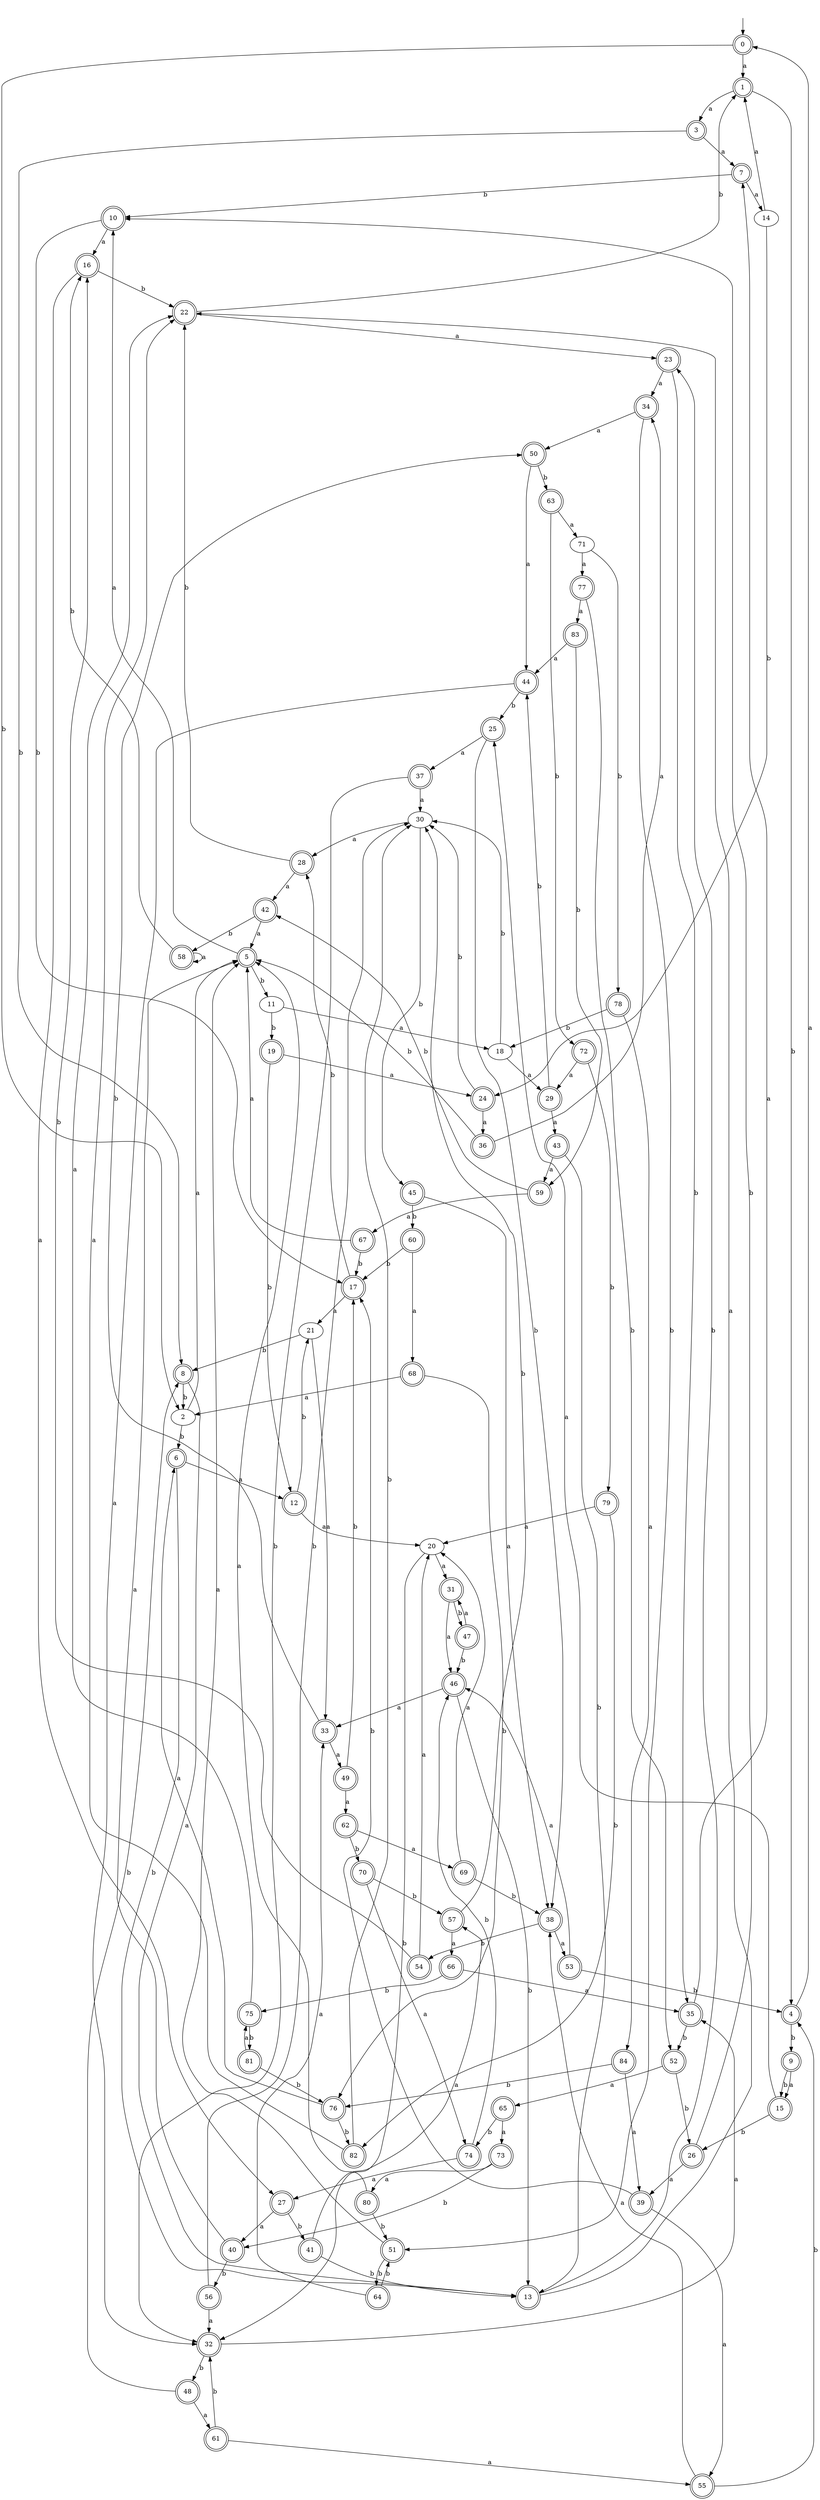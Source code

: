 digraph RandomDFA {
  __start0 [label="", shape=none];
  __start0 -> 0 [label=""];
  0 [shape=circle] [shape=doublecircle]
  0 -> 1 [label="a"]
  0 -> 2 [label="b"]
  1 [shape=doublecircle]
  1 -> 3 [label="a"]
  1 -> 4 [label="b"]
  2
  2 -> 5 [label="a"]
  2 -> 6 [label="b"]
  3 [shape=doublecircle]
  3 -> 7 [label="a"]
  3 -> 8 [label="b"]
  4 [shape=doublecircle]
  4 -> 0 [label="a"]
  4 -> 9 [label="b"]
  5 [shape=doublecircle]
  5 -> 10 [label="a"]
  5 -> 11 [label="b"]
  6 [shape=doublecircle]
  6 -> 12 [label="a"]
  6 -> 13 [label="b"]
  7 [shape=doublecircle]
  7 -> 14 [label="a"]
  7 -> 10 [label="b"]
  8 [shape=doublecircle]
  8 -> 13 [label="a"]
  8 -> 2 [label="b"]
  9 [shape=doublecircle]
  9 -> 15 [label="a"]
  9 -> 15 [label="b"]
  10 [shape=doublecircle]
  10 -> 16 [label="a"]
  10 -> 17 [label="b"]
  11
  11 -> 18 [label="a"]
  11 -> 19 [label="b"]
  12 [shape=doublecircle]
  12 -> 20 [label="a"]
  12 -> 21 [label="b"]
  13 [shape=doublecircle]
  13 -> 22 [label="a"]
  13 -> 23 [label="b"]
  14
  14 -> 1 [label="a"]
  14 -> 24 [label="b"]
  15 [shape=doublecircle]
  15 -> 25 [label="a"]
  15 -> 26 [label="b"]
  16 [shape=doublecircle]
  16 -> 27 [label="a"]
  16 -> 22 [label="b"]
  17 [shape=doublecircle]
  17 -> 21 [label="a"]
  17 -> 28 [label="b"]
  18
  18 -> 29 [label="a"]
  18 -> 30 [label="b"]
  19 [shape=doublecircle]
  19 -> 24 [label="a"]
  19 -> 12 [label="b"]
  20
  20 -> 31 [label="a"]
  20 -> 32 [label="b"]
  21
  21 -> 33 [label="a"]
  21 -> 8 [label="b"]
  22 [shape=doublecircle]
  22 -> 23 [label="a"]
  22 -> 1 [label="b"]
  23 [shape=doublecircle]
  23 -> 34 [label="a"]
  23 -> 35 [label="b"]
  24 [shape=doublecircle]
  24 -> 36 [label="a"]
  24 -> 30 [label="b"]
  25 [shape=doublecircle]
  25 -> 37 [label="a"]
  25 -> 38 [label="b"]
  26 [shape=doublecircle]
  26 -> 39 [label="a"]
  26 -> 10 [label="b"]
  27 [shape=doublecircle]
  27 -> 40 [label="a"]
  27 -> 41 [label="b"]
  28 [shape=doublecircle]
  28 -> 42 [label="a"]
  28 -> 22 [label="b"]
  29 [shape=doublecircle]
  29 -> 43 [label="a"]
  29 -> 44 [label="b"]
  30
  30 -> 28 [label="a"]
  30 -> 45 [label="b"]
  31 [shape=doublecircle]
  31 -> 46 [label="a"]
  31 -> 47 [label="b"]
  32 [shape=doublecircle]
  32 -> 35 [label="a"]
  32 -> 48 [label="b"]
  33 [shape=doublecircle]
  33 -> 49 [label="a"]
  33 -> 50 [label="b"]
  34 [shape=doublecircle]
  34 -> 50 [label="a"]
  34 -> 51 [label="b"]
  35 [shape=doublecircle]
  35 -> 7 [label="a"]
  35 -> 52 [label="b"]
  36 [shape=doublecircle]
  36 -> 34 [label="a"]
  36 -> 5 [label="b"]
  37 [shape=doublecircle]
  37 -> 30 [label="a"]
  37 -> 32 [label="b"]
  38 [shape=doublecircle]
  38 -> 53 [label="a"]
  38 -> 54 [label="b"]
  39 [shape=doublecircle]
  39 -> 55 [label="a"]
  39 -> 17 [label="b"]
  40 [shape=doublecircle]
  40 -> 5 [label="a"]
  40 -> 56 [label="b"]
  41 [shape=doublecircle]
  41 -> 57 [label="a"]
  41 -> 13 [label="b"]
  42 [shape=doublecircle]
  42 -> 5 [label="a"]
  42 -> 58 [label="b"]
  43 [shape=doublecircle]
  43 -> 59 [label="a"]
  43 -> 13 [label="b"]
  44 [shape=doublecircle]
  44 -> 32 [label="a"]
  44 -> 25 [label="b"]
  45 [shape=doublecircle]
  45 -> 38 [label="a"]
  45 -> 60 [label="b"]
  46 [shape=doublecircle]
  46 -> 33 [label="a"]
  46 -> 13 [label="b"]
  47 [shape=doublecircle]
  47 -> 31 [label="a"]
  47 -> 46 [label="b"]
  48 [shape=doublecircle]
  48 -> 61 [label="a"]
  48 -> 8 [label="b"]
  49 [shape=doublecircle]
  49 -> 62 [label="a"]
  49 -> 17 [label="b"]
  50 [shape=doublecircle]
  50 -> 44 [label="a"]
  50 -> 63 [label="b"]
  51 [shape=doublecircle]
  51 -> 5 [label="a"]
  51 -> 64 [label="b"]
  52 [shape=doublecircle]
  52 -> 65 [label="a"]
  52 -> 26 [label="b"]
  53 [shape=doublecircle]
  53 -> 46 [label="a"]
  53 -> 4 [label="b"]
  54 [shape=doublecircle]
  54 -> 20 [label="a"]
  54 -> 16 [label="b"]
  55 [shape=doublecircle]
  55 -> 38 [label="a"]
  55 -> 4 [label="b"]
  56 [shape=doublecircle]
  56 -> 32 [label="a"]
  56 -> 30 [label="b"]
  57 [shape=doublecircle]
  57 -> 66 [label="a"]
  57 -> 30 [label="b"]
  58 [shape=doublecircle]
  58 -> 58 [label="a"]
  58 -> 16 [label="b"]
  59 [shape=doublecircle]
  59 -> 67 [label="a"]
  59 -> 42 [label="b"]
  60 [shape=doublecircle]
  60 -> 68 [label="a"]
  60 -> 17 [label="b"]
  61 [shape=doublecircle]
  61 -> 55 [label="a"]
  61 -> 32 [label="b"]
  62 [shape=doublecircle]
  62 -> 69 [label="a"]
  62 -> 70 [label="b"]
  63 [shape=doublecircle]
  63 -> 71 [label="a"]
  63 -> 72 [label="b"]
  64 [shape=doublecircle]
  64 -> 33 [label="a"]
  64 -> 51 [label="b"]
  65 [shape=doublecircle]
  65 -> 73 [label="a"]
  65 -> 74 [label="b"]
  66 [shape=doublecircle]
  66 -> 35 [label="a"]
  66 -> 75 [label="b"]
  67 [shape=doublecircle]
  67 -> 5 [label="a"]
  67 -> 17 [label="b"]
  68 [shape=doublecircle]
  68 -> 2 [label="a"]
  68 -> 76 [label="b"]
  69 [shape=doublecircle]
  69 -> 20 [label="a"]
  69 -> 38 [label="b"]
  70 [shape=doublecircle]
  70 -> 74 [label="a"]
  70 -> 57 [label="b"]
  71
  71 -> 77 [label="a"]
  71 -> 78 [label="b"]
  72 [shape=doublecircle]
  72 -> 29 [label="a"]
  72 -> 79 [label="b"]
  73 [shape=doublecircle]
  73 -> 80 [label="a"]
  73 -> 40 [label="b"]
  74 [shape=doublecircle]
  74 -> 27 [label="a"]
  74 -> 46 [label="b"]
  75 [shape=doublecircle]
  75 -> 22 [label="a"]
  75 -> 81 [label="b"]
  76 [shape=doublecircle]
  76 -> 6 [label="a"]
  76 -> 82 [label="b"]
  77 [shape=doublecircle]
  77 -> 83 [label="a"]
  77 -> 52 [label="b"]
  78 [shape=doublecircle]
  78 -> 84 [label="a"]
  78 -> 18 [label="b"]
  79 [shape=doublecircle]
  79 -> 20 [label="a"]
  79 -> 82 [label="b"]
  80 [shape=doublecircle]
  80 -> 5 [label="a"]
  80 -> 51 [label="b"]
  81 [shape=doublecircle]
  81 -> 75 [label="a"]
  81 -> 76 [label="b"]
  82 [shape=doublecircle]
  82 -> 22 [label="a"]
  82 -> 30 [label="b"]
  83 [shape=doublecircle]
  83 -> 44 [label="a"]
  83 -> 59 [label="b"]
  84 [shape=doublecircle]
  84 -> 39 [label="a"]
  84 -> 76 [label="b"]
}
